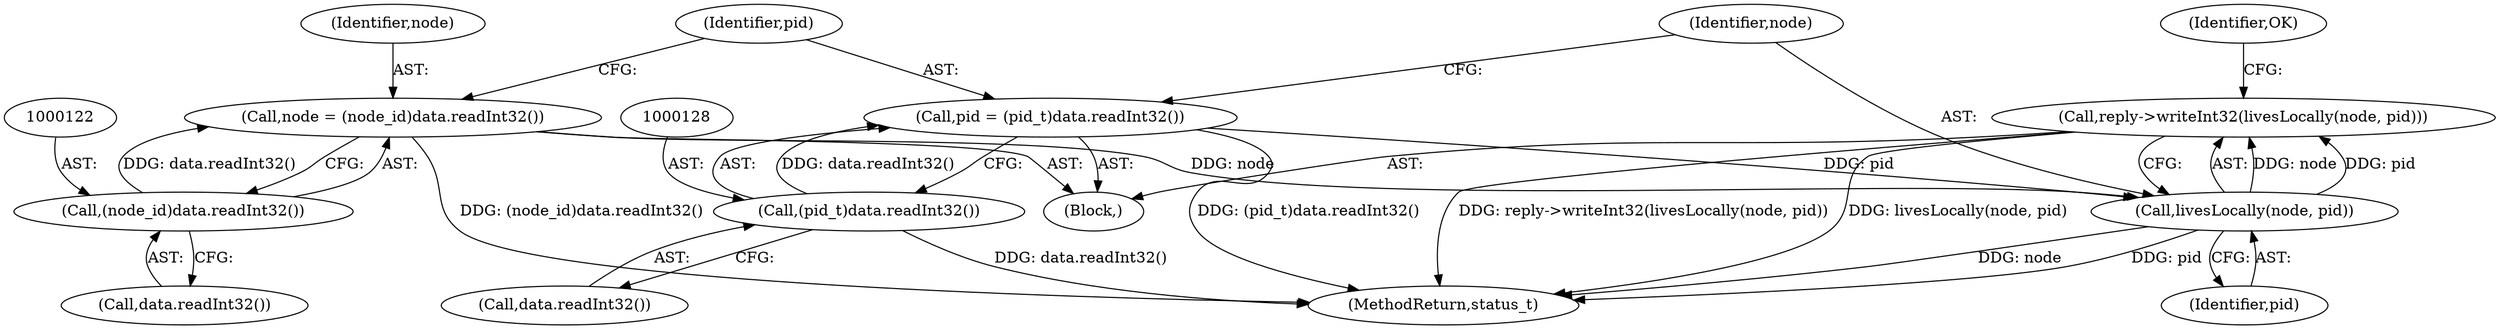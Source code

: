 digraph "0_Android_0bb5ced60304da7f61478ffd359e7ba65d72f181@API" {
"1000130" [label="(Call,reply->writeInt32(livesLocally(node, pid)))"];
"1000131" [label="(Call,livesLocally(node, pid))"];
"1000119" [label="(Call,node = (node_id)data.readInt32())"];
"1000121" [label="(Call,(node_id)data.readInt32())"];
"1000125" [label="(Call,pid = (pid_t)data.readInt32())"];
"1000127" [label="(Call,(pid_t)data.readInt32())"];
"1000129" [label="(Call,data.readInt32())"];
"1000133" [label="(Identifier,pid)"];
"1000131" [label="(Call,livesLocally(node, pid))"];
"1000132" [label="(Identifier,node)"];
"1000126" [label="(Identifier,pid)"];
"1000125" [label="(Call,pid = (pid_t)data.readInt32())"];
"1000127" [label="(Call,(pid_t)data.readInt32())"];
"1000113" [label="(Block,)"];
"1000120" [label="(Identifier,node)"];
"1000119" [label="(Call,node = (node_id)data.readInt32())"];
"1000121" [label="(Call,(node_id)data.readInt32())"];
"1001353" [label="(MethodReturn,status_t)"];
"1000135" [label="(Identifier,OK)"];
"1000123" [label="(Call,data.readInt32())"];
"1000130" [label="(Call,reply->writeInt32(livesLocally(node, pid)))"];
"1000130" -> "1000113"  [label="AST: "];
"1000130" -> "1000131"  [label="CFG: "];
"1000131" -> "1000130"  [label="AST: "];
"1000135" -> "1000130"  [label="CFG: "];
"1000130" -> "1001353"  [label="DDG: reply->writeInt32(livesLocally(node, pid))"];
"1000130" -> "1001353"  [label="DDG: livesLocally(node, pid)"];
"1000131" -> "1000130"  [label="DDG: node"];
"1000131" -> "1000130"  [label="DDG: pid"];
"1000131" -> "1000133"  [label="CFG: "];
"1000132" -> "1000131"  [label="AST: "];
"1000133" -> "1000131"  [label="AST: "];
"1000131" -> "1001353"  [label="DDG: node"];
"1000131" -> "1001353"  [label="DDG: pid"];
"1000119" -> "1000131"  [label="DDG: node"];
"1000125" -> "1000131"  [label="DDG: pid"];
"1000119" -> "1000113"  [label="AST: "];
"1000119" -> "1000121"  [label="CFG: "];
"1000120" -> "1000119"  [label="AST: "];
"1000121" -> "1000119"  [label="AST: "];
"1000126" -> "1000119"  [label="CFG: "];
"1000119" -> "1001353"  [label="DDG: (node_id)data.readInt32()"];
"1000121" -> "1000119"  [label="DDG: data.readInt32()"];
"1000121" -> "1000123"  [label="CFG: "];
"1000122" -> "1000121"  [label="AST: "];
"1000123" -> "1000121"  [label="AST: "];
"1000125" -> "1000113"  [label="AST: "];
"1000125" -> "1000127"  [label="CFG: "];
"1000126" -> "1000125"  [label="AST: "];
"1000127" -> "1000125"  [label="AST: "];
"1000132" -> "1000125"  [label="CFG: "];
"1000125" -> "1001353"  [label="DDG: (pid_t)data.readInt32()"];
"1000127" -> "1000125"  [label="DDG: data.readInt32()"];
"1000127" -> "1000129"  [label="CFG: "];
"1000128" -> "1000127"  [label="AST: "];
"1000129" -> "1000127"  [label="AST: "];
"1000127" -> "1001353"  [label="DDG: data.readInt32()"];
}
